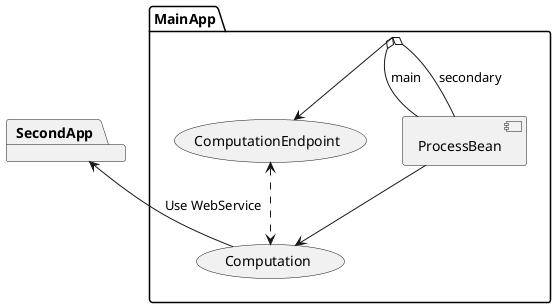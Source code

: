 @startuml
package "MainApp" {
    [MainApp] --> (ComputationEndpoint)
    [MainApp] o-- [ProcessBean] : main
    [MainApp] o-- [ProcessBean] : secondary
    [ProcessBean] --> (Computation)
}

package "SecondApp" {
    [SecondApp] <-- (Computation) : "Use WebService"
}

(ComputationEndpoint) <..> (Computation)
@enduml
